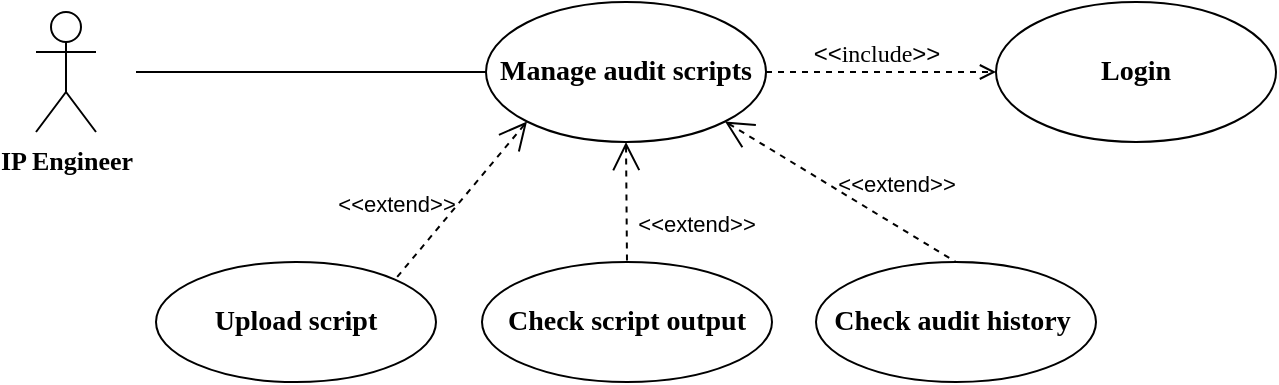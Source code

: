 <mxfile version="13.6.2" type="github">
  <diagram id="fceYZK4B8EAD64JDlkFU" name="Page-1">
    <mxGraphModel dx="1221" dy="587" grid="1" gridSize="10" guides="1" tooltips="1" connect="1" arrows="1" fold="1" page="1" pageScale="1" pageWidth="850" pageHeight="1100" math="0" shadow="0">
      <root>
        <mxCell id="0" />
        <mxCell id="1" parent="0" />
        <mxCell id="AMwVumv2ms9iytiUo9Ck-6" value="&lt;font face=&quot;Old Standard TT&quot; size=&quot;1&quot;&gt;&lt;b style=&quot;font-size: 13px&quot;&gt;IP Engineer&lt;/b&gt;&lt;/font&gt;" style="shape=umlActor;html=1;verticalLabelPosition=bottom;verticalAlign=top;align=center;" vertex="1" parent="1">
          <mxGeometry x="130" y="145" width="30" height="60" as="geometry" />
        </mxCell>
        <mxCell id="AMwVumv2ms9iytiUo9Ck-14" value="&lt;font face=&quot;Old Standard TT&quot; size=&quot;1&quot;&gt;&lt;b style=&quot;font-size: 14px&quot;&gt;Login&lt;/b&gt;&lt;/font&gt;" style="ellipse;whiteSpace=wrap;html=1;fillColor=none;" vertex="1" parent="1">
          <mxGeometry x="610" y="140" width="140" height="70" as="geometry" />
        </mxCell>
        <mxCell id="AMwVumv2ms9iytiUo9Ck-17" value="&lt;font face=&quot;Old Standard TT&quot; size=&quot;1&quot;&gt;&lt;b style=&quot;font-size: 14px&quot;&gt;Manage audit scripts&lt;/b&gt;&lt;/font&gt;" style="ellipse;whiteSpace=wrap;html=1;fillColor=none;" vertex="1" parent="1">
          <mxGeometry x="355" y="140" width="140" height="70" as="geometry" />
        </mxCell>
        <mxCell id="AMwVumv2ms9iytiUo9Ck-43" value="&lt;font style=&quot;font-size: 12px&quot;&gt;&amp;lt;&amp;lt;&lt;font face=&quot;Old Standard TT&quot; style=&quot;font-size: 12px&quot;&gt;include&lt;/font&gt;&amp;gt;&amp;gt;&lt;/font&gt;" style="edgeStyle=none;html=1;endArrow=open;verticalAlign=bottom;dashed=1;labelBackgroundColor=none;exitX=1;exitY=0.5;exitDx=0;exitDy=0;entryX=0;entryY=0.5;entryDx=0;entryDy=0;" edge="1" parent="1" source="AMwVumv2ms9iytiUo9Ck-17" target="AMwVumv2ms9iytiUo9Ck-14">
          <mxGeometry x="-0.043" width="160" relative="1" as="geometry">
            <mxPoint x="600" y="190" as="sourcePoint" />
            <mxPoint x="650" y="175" as="targetPoint" />
            <Array as="points" />
            <mxPoint as="offset" />
          </mxGeometry>
        </mxCell>
        <mxCell id="AMwVumv2ms9iytiUo9Ck-51" value="" style="edgeStyle=none;html=1;endArrow=none;verticalAlign=bottom;entryX=0;entryY=0.5;entryDx=0;entryDy=0;" edge="1" parent="1" target="AMwVumv2ms9iytiUo9Ck-17">
          <mxGeometry width="160" relative="1" as="geometry">
            <mxPoint x="180" y="175" as="sourcePoint" />
            <mxPoint x="330" y="95" as="targetPoint" />
          </mxGeometry>
        </mxCell>
        <mxCell id="AMwVumv2ms9iytiUo9Ck-59" value="&lt;font face=&quot;Old Standard TT&quot; size=&quot;1&quot;&gt;&lt;b style=&quot;font-size: 14px&quot;&gt;Upload script&lt;/b&gt;&lt;/font&gt;" style="ellipse;whiteSpace=wrap;html=1;fillColor=none;" vertex="1" parent="1">
          <mxGeometry x="190" y="270" width="140" height="60" as="geometry" />
        </mxCell>
        <mxCell id="AMwVumv2ms9iytiUo9Ck-60" value="&lt;font face=&quot;Old Standard TT&quot; size=&quot;1&quot;&gt;&lt;b style=&quot;font-size: 14px&quot;&gt;Check audit history&amp;nbsp;&lt;/b&gt;&lt;/font&gt;" style="ellipse;whiteSpace=wrap;html=1;fillColor=none;" vertex="1" parent="1">
          <mxGeometry x="520" y="270" width="140" height="60" as="geometry" />
        </mxCell>
        <mxCell id="AMwVumv2ms9iytiUo9Ck-61" value="&lt;font face=&quot;Old Standard TT&quot; size=&quot;1&quot;&gt;&lt;b style=&quot;font-size: 14px&quot;&gt;Check script output&lt;/b&gt;&lt;/font&gt;" style="ellipse;whiteSpace=wrap;html=1;fillColor=none;" vertex="1" parent="1">
          <mxGeometry x="353" y="270" width="145" height="60" as="geometry" />
        </mxCell>
        <mxCell id="AMwVumv2ms9iytiUo9Ck-64" value="&amp;lt;&amp;lt;extend&amp;gt;&amp;gt;" style="edgeStyle=none;html=1;startArrow=open;endArrow=none;startSize=12;verticalAlign=bottom;dashed=1;labelBackgroundColor=none;exitX=1;exitY=1;exitDx=0;exitDy=0;entryX=0.5;entryY=0;entryDx=0;entryDy=0;" edge="1" parent="1" source="AMwVumv2ms9iytiUo9Ck-17" target="AMwVumv2ms9iytiUo9Ck-60">
          <mxGeometry x="0.39" y="10" width="160" relative="1" as="geometry">
            <mxPoint x="340" y="250" as="sourcePoint" />
            <mxPoint x="500" y="250" as="targetPoint" />
            <mxPoint as="offset" />
          </mxGeometry>
        </mxCell>
        <mxCell id="AMwVumv2ms9iytiUo9Ck-65" value="&amp;lt;&amp;lt;extend&amp;gt;&amp;gt;" style="edgeStyle=none;html=1;startArrow=open;endArrow=none;startSize=12;verticalAlign=bottom;dashed=1;labelBackgroundColor=none;entryX=1;entryY=0;entryDx=0;entryDy=0;exitX=0;exitY=1;exitDx=0;exitDy=0;" edge="1" parent="1" source="AMwVumv2ms9iytiUo9Ck-17" target="AMwVumv2ms9iytiUo9Ck-59">
          <mxGeometry x="0.571" y="-18" width="160" relative="1" as="geometry">
            <mxPoint x="375" y="230" as="sourcePoint" />
            <mxPoint x="470" y="270" as="targetPoint" />
            <mxPoint as="offset" />
          </mxGeometry>
        </mxCell>
        <mxCell id="AMwVumv2ms9iytiUo9Ck-68" value="&amp;lt;&amp;lt;extend&amp;gt;&amp;gt;" style="edgeStyle=none;html=1;startArrow=open;endArrow=none;startSize=12;verticalAlign=bottom;dashed=1;labelBackgroundColor=none;entryX=0.5;entryY=0;entryDx=0;entryDy=0;exitX=0.5;exitY=1;exitDx=0;exitDy=0;" edge="1" parent="1" source="AMwVumv2ms9iytiUo9Ck-17" target="AMwVumv2ms9iytiUo9Ck-61">
          <mxGeometry x="0.676" y="35" width="160" relative="1" as="geometry">
            <mxPoint x="410" y="211" as="sourcePoint" />
            <mxPoint x="550" y="300" as="targetPoint" />
            <mxPoint as="offset" />
          </mxGeometry>
        </mxCell>
      </root>
    </mxGraphModel>
  </diagram>
</mxfile>
